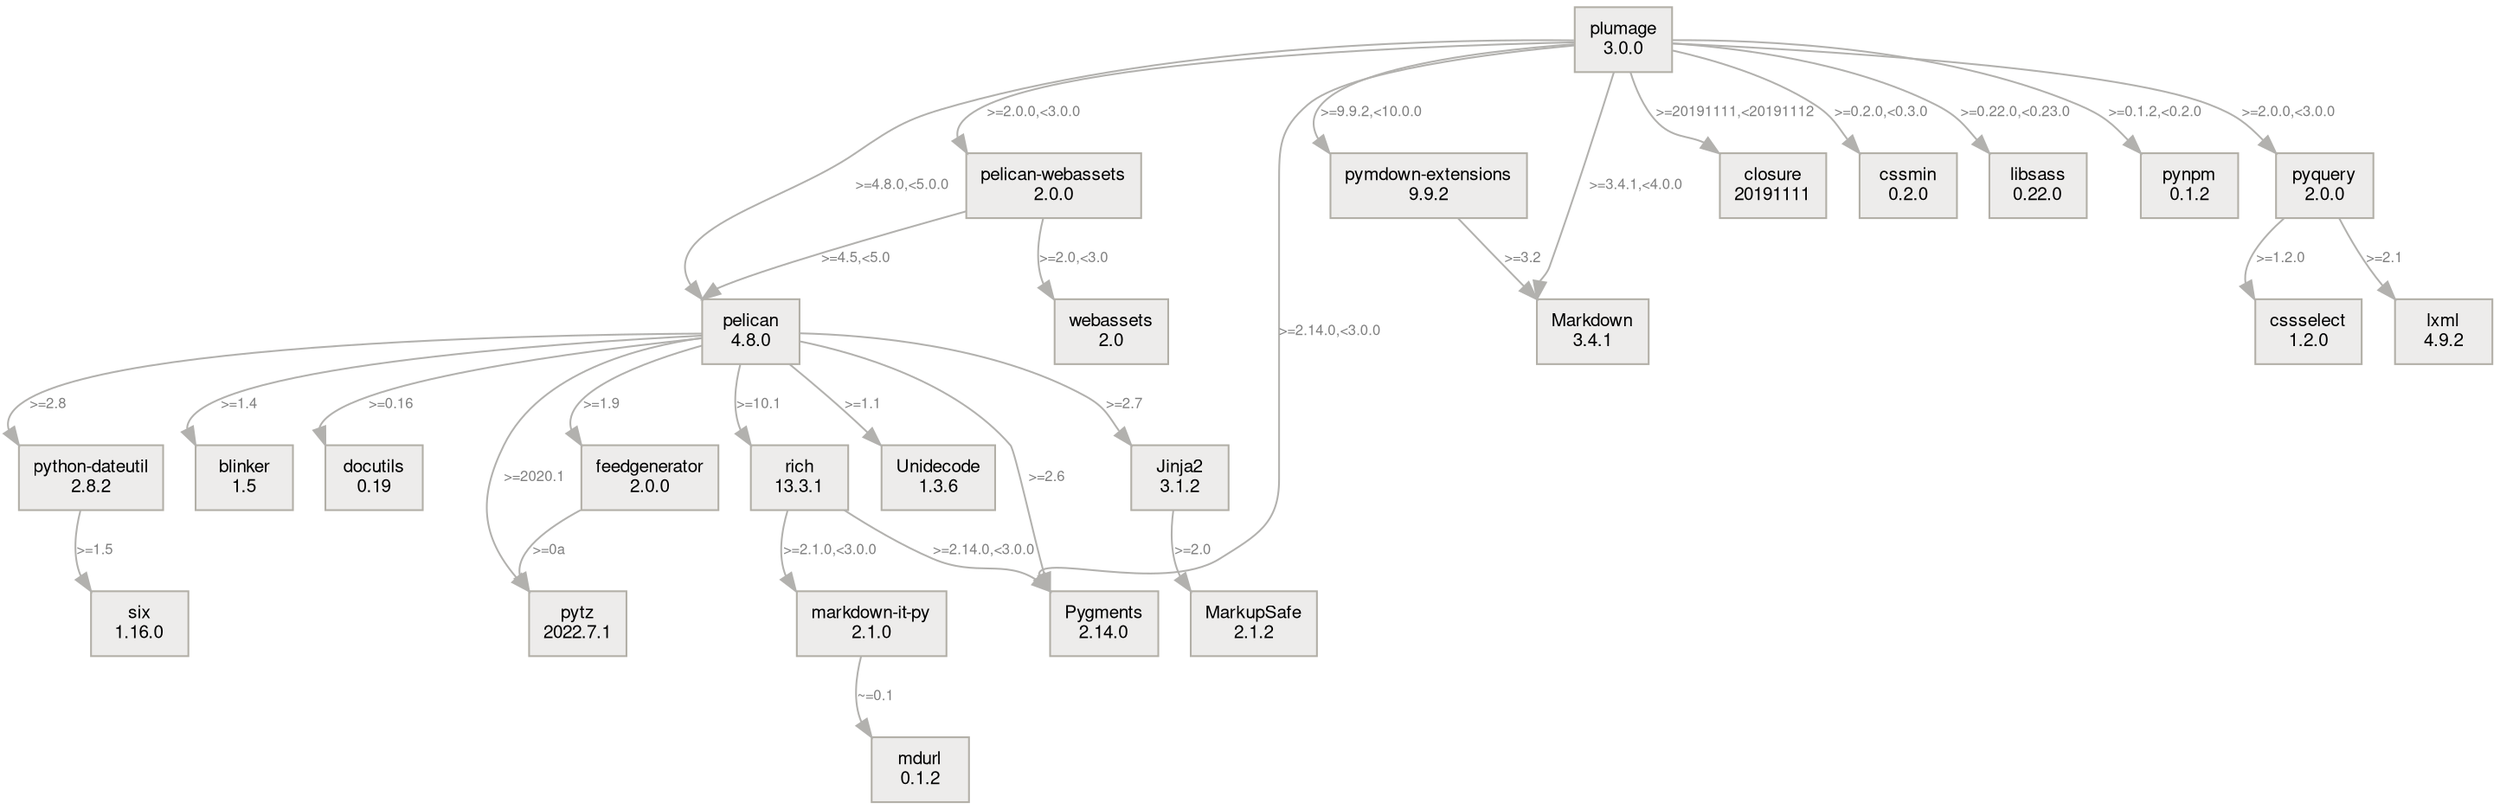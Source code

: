 digraph {
    fontname="Helvetica,Arial,sans-serif"
                node [
                    style=filled
                    shape=box
                    fontname="Helvetica,Arial,sans-serif"
                    fontsize=10
                    color="#b2afa7"
                    fillcolor="#edeceb"
                ]
                edge [
                    headport=nw
                    fontname="Helvetica,Arial,sans-serif"
                    fontsize=8
                    color="#b2b1ae"
                    fontcolor="#00000080"
                ]
    "markdown-it-py" -> mdurl [label="~=0.1"]
    "markdown-it-py" [label="markdown-it-py\n2.1.0"]
    "pelican-webassets" -> pelican [label=">=4.5,<5.0"]
    "pelican-webassets" -> webassets [label=">=2.0,<3.0"]
    "pelican-webassets" [label="pelican-webassets\n2.0.0"]
    "pymdown-extensions" -> markdown [label=">=3.2"]
    "pymdown-extensions" [label="pymdown-extensions\n9.9.2"]
    "python-dateutil" -> six [label=">=1.5"]
    "python-dateutil" [label="python-dateutil\n2.8.2"]
    blinker [label="blinker\n1.5"]
    closure [label="closure\n20191111"]
    cssmin [label="cssmin\n0.2.0"]
    cssselect [label="cssselect\n1.2.0"]
    docutils [label="docutils\n0.19"]
    feedgenerator -> pytz [label=">=0a"]
    feedgenerator [label="feedgenerator\n2.0.0"]
    jinja2 -> markupsafe [label=">=2.0"]
    jinja2 [label="Jinja2\n3.1.2"]
    libsass [label="libsass\n0.22.0"]
    lxml [label="lxml\n4.9.2"]
    markdown [label="Markdown\n3.4.1"]
    markupsafe [label="MarkupSafe\n2.1.2"]
    mdurl [label="mdurl\n0.1.2"]
    pelican -> "python-dateutil" [label=">=2.8"]
    pelican -> blinker [label=">=1.4"]
    pelican -> docutils [label=">=0.16"]
    pelican -> feedgenerator [label=">=1.9"]
    pelican -> jinja2 [label=">=2.7"]
    pelican -> pygments [label=">=2.6"]
    pelican -> pytz [label=">=2020.1"]
    pelican -> rich [label=">=10.1"]
    pelican -> unidecode [label=">=1.1"]
    pelican [label="pelican\n4.8.0"]
    plumage -> "pelican-webassets" [label=">=2.0.0,<3.0.0"]
    plumage -> "pymdown-extensions" [label=">=9.9.2,<10.0.0"]
    plumage -> closure [label=">=20191111,<20191112"]
    plumage -> cssmin [label=">=0.2.0,<0.3.0"]
    plumage -> libsass [label=">=0.22.0,<0.23.0"]
    plumage -> markdown [label=">=3.4.1,<4.0.0"]
    plumage -> pelican [label=">=4.8.0,<5.0.0"]
    plumage -> pygments [label=">=2.14.0,<3.0.0"]
    plumage -> pynpm [label=">=0.1.2,<0.2.0"]
    plumage -> pyquery [label=">=2.0.0,<3.0.0"]
    plumage [label="plumage\n3.0.0"]
    pygments [label="Pygments\n2.14.0"]
    pynpm [label="pynpm\n0.1.2"]
    pyquery -> cssselect [label=">=1.2.0"]
    pyquery -> lxml [label=">=2.1"]
    pyquery [label="pyquery\n2.0.0"]
    pytz [label="pytz\n2022.7.1"]
    rich -> "markdown-it-py" [label=">=2.1.0,<3.0.0"]
    rich -> pygments [label=">=2.14.0,<3.0.0"]
    rich [label="rich\n13.3.1"]
    six [label="six\n1.16.0"]
    unidecode [label="Unidecode\n1.3.6"]
    webassets [label="webassets\n2.0"]
}